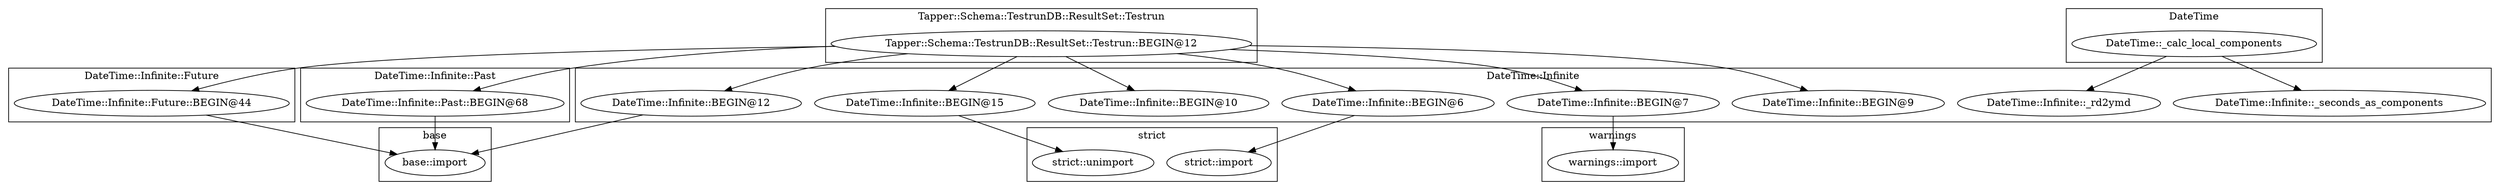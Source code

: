 digraph {
graph [overlap=false]
subgraph cluster_base {
	label="base";
	"base::import";
}
subgraph cluster_DateTime_Infinite_Future {
	label="DateTime::Infinite::Future";
	"DateTime::Infinite::Future::BEGIN@44";
}
subgraph cluster_DateTime {
	label="DateTime";
	"DateTime::_calc_local_components";
}
subgraph cluster_DateTime_Infinite_Past {
	label="DateTime::Infinite::Past";
	"DateTime::Infinite::Past::BEGIN@68";
}
subgraph cluster_warnings {
	label="warnings";
	"warnings::import";
}
subgraph cluster_strict {
	label="strict";
	"strict::import";
	"strict::unimport";
}
subgraph cluster_DateTime_Infinite {
	label="DateTime::Infinite";
	"DateTime::Infinite::_seconds_as_components";
	"DateTime::Infinite::BEGIN@12";
	"DateTime::Infinite::BEGIN@15";
	"DateTime::Infinite::BEGIN@10";
	"DateTime::Infinite::BEGIN@7";
	"DateTime::Infinite::_rd2ymd";
	"DateTime::Infinite::BEGIN@9";
	"DateTime::Infinite::BEGIN@6";
}
subgraph cluster_Tapper_Schema_TestrunDB_ResultSet_Testrun {
	label="Tapper::Schema::TestrunDB::ResultSet::Testrun";
	"Tapper::Schema::TestrunDB::ResultSet::Testrun::BEGIN@12";
}
"Tapper::Schema::TestrunDB::ResultSet::Testrun::BEGIN@12" -> "DateTime::Infinite::BEGIN@10";
"DateTime::_calc_local_components" -> "DateTime::Infinite::_rd2ymd";
"DateTime::Infinite::BEGIN@15" -> "strict::unimport";
"DateTime::Infinite::Future::BEGIN@44" -> "base::import";
"DateTime::Infinite::BEGIN@12" -> "base::import";
"DateTime::Infinite::Past::BEGIN@68" -> "base::import";
"DateTime::Infinite::BEGIN@7" -> "warnings::import";
"Tapper::Schema::TestrunDB::ResultSet::Testrun::BEGIN@12" -> "DateTime::Infinite::BEGIN@6";
"DateTime::Infinite::BEGIN@6" -> "strict::import";
"Tapper::Schema::TestrunDB::ResultSet::Testrun::BEGIN@12" -> "DateTime::Infinite::BEGIN@12";
"Tapper::Schema::TestrunDB::ResultSet::Testrun::BEGIN@12" -> "DateTime::Infinite::BEGIN@9";
"Tapper::Schema::TestrunDB::ResultSet::Testrun::BEGIN@12" -> "DateTime::Infinite::Future::BEGIN@44";
"Tapper::Schema::TestrunDB::ResultSet::Testrun::BEGIN@12" -> "DateTime::Infinite::BEGIN@7";
"Tapper::Schema::TestrunDB::ResultSet::Testrun::BEGIN@12" -> "DateTime::Infinite::Past::BEGIN@68";
"DateTime::_calc_local_components" -> "DateTime::Infinite::_seconds_as_components";
"Tapper::Schema::TestrunDB::ResultSet::Testrun::BEGIN@12" -> "DateTime::Infinite::BEGIN@15";
}
